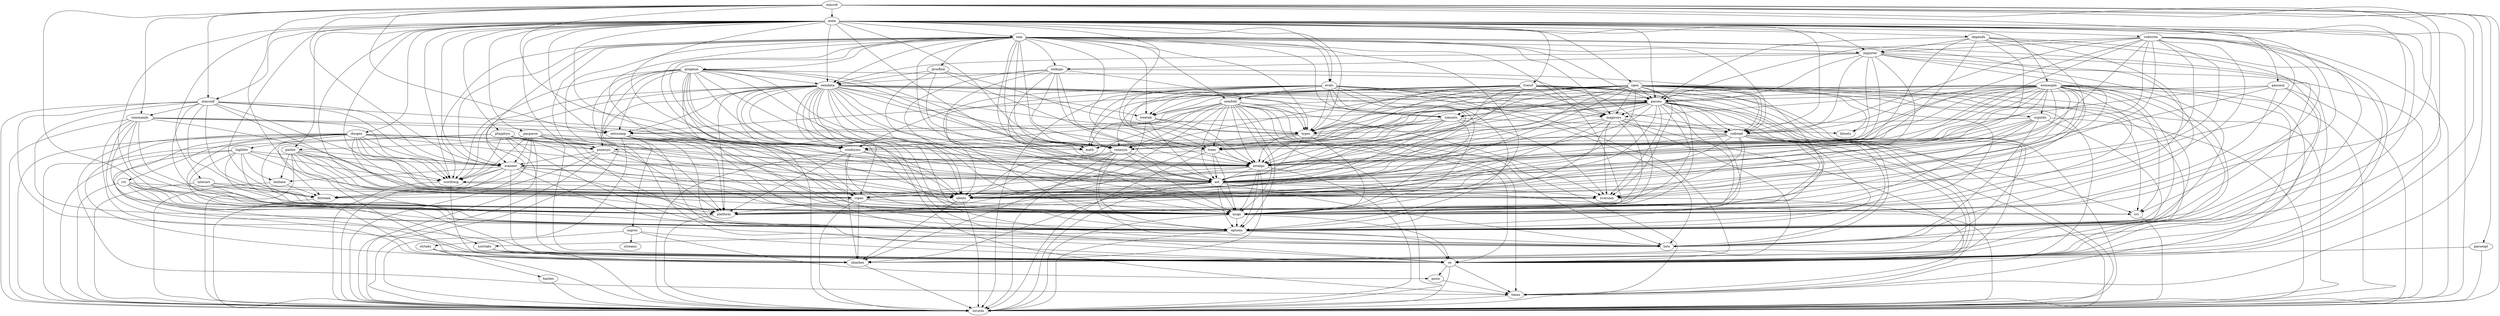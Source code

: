 digraph nimrod {
times -> strutils;
os -> strutils;
os -> times;
posix -> times;
os -> posix;
nhashes -> strutils;
nstrtabs -> os;
nstrtabs -> nhashes;
nstrtabs -> strutils;
options -> os;
options -> lists;
options -> strutils;
options -> nstrtabs;
msgs -> options;
msgs -> strutils;
msgs -> os;
nversion -> strutils;
crc -> strutils;
platform -> strutils;
ropes -> msgs;
ropes -> strutils;
ropes -> platform;
ropes -> nhashes;
ropes -> crc;
idents -> nhashes;
idents -> strutils;
ast -> msgs;
ast -> nhashes;
ast -> nversion;
ast -> options;
ast -> strutils;
ast -> crc;
ast -> ropes;
ast -> idents;
ast -> lists;
astalgo -> ast;
astalgo -> nhashes;
astalgo -> strutils;
astalgo -> options;
astalgo -> msgs;
astalgo -> ropes;
astalgo -> idents;
condsyms -> ast;
condsyms -> astalgo;
condsyms -> msgs;
condsyms -> nhashes;
condsyms -> platform;
condsyms -> strutils;
condsyms -> idents;
hashes -> strutils;
strtabs -> os;
strtabs -> hashes;
strtabs -> strutils;
osproc -> os;
osproc -> strtabs;
osproc -> streams;
osproc -> posix;
extccomp -> lists;
extccomp -> ropes;
extccomp -> os;
extccomp -> strutils;
extccomp -> osproc;
extccomp -> platform;
extccomp -> condsyms;
extccomp -> options;
extccomp -> msgs;
wordrecg -> nhashes;
wordrecg -> strutils;
wordrecg -> idents;
commands -> os;
commands -> msgs;
commands -> options;
commands -> nversion;
commands -> condsyms;
commands -> strutils;
commands -> extccomp;
commands -> platform;
commands -> lists;
commands -> wordrecg;
llstream -> strutils;
lexbase -> llstream;
lexbase -> strutils;
scanner -> nhashes;
scanner -> options;
scanner -> msgs;
scanner -> strutils;
scanner -> platform;
scanner -> idents;
scanner -> lexbase;
scanner -> llstream;
scanner -> wordrecg;
nimconf -> llstream;
nimconf -> nversion;
nimconf -> commands;
nimconf -> os;
nimconf -> strutils;
nimconf -> msgs;
nimconf -> platform;
nimconf -> condsyms;
nimconf -> scanner;
nimconf -> options;
nimconf -> idents;
nimconf -> wordrecg;
pnimsyn -> llstream;
pnimsyn -> scanner;
pnimsyn -> idents;
pnimsyn -> strutils;
pnimsyn -> ast;
pnimsyn -> msgs;
rnimsyn -> scanner;
rnimsyn -> options;
rnimsyn -> idents;
rnimsyn -> strutils;
rnimsyn -> ast;
rnimsyn -> msgs;
rnimsyn -> lists;
paslex -> nhashes;
paslex -> options;
paslex -> msgs;
paslex -> strutils;
paslex -> platform;
paslex -> idents;
paslex -> lexbase;
paslex -> wordrecg;
paslex -> scanner;
pasparse -> os;
pasparse -> llstream;
pasparse -> scanner;
pasparse -> paslex;
pasparse -> idents;
pasparse -> wordrecg;
pasparse -> strutils;
pasparse -> ast;
pasparse -> astalgo;
pasparse -> msgs;
pasparse -> options;
rodread -> os;
rodread -> options;
rodread -> strutils;
rodread -> nversion;
rodread -> ast;
rodread -> astalgo;
rodread -> msgs;
rodread -> platform;
rodread -> condsyms;
rodread -> ropes;
rodread -> idents;
rodread -> crc;
trees -> ast;
trees -> astalgo;
trees -> scanner;
trees -> msgs;
trees -> strutils;
types -> ast;
types -> astalgo;
types -> trees;
types -> msgs;
types -> strutils;
types -> platform;
magicsys -> ast;
magicsys -> astalgo;
magicsys -> nhashes;
magicsys -> msgs;
magicsys -> platform;
magicsys -> nversion;
magicsys -> times;
magicsys -> idents;
magicsys -> rodread;
nimsets -> ast;
nimsets -> astalgo;
nimsets -> trees;
nimsets -> nversion;
nimsets -> msgs;
nimsets -> platform;
nimsets -> bitsets;
nimsets -> types;
nimsets -> rnimsyn;
passes -> strutils;
passes -> lists;
passes -> options;
passes -> ast;
passes -> astalgo;
passes -> llstream;
passes -> msgs;
passes -> platform;
passes -> os;
passes -> condsyms;
passes -> idents;
passes -> rnimsyn;
passes -> types;
passes -> extccomp;
passes -> math;
passes -> magicsys;
passes -> nversion;
passes -> nimsets;
passes -> pnimsyn;
passes -> times;
passes -> rodread;
treetab -> nhashes;
treetab -> ast;
treetab -> astalgo;
treetab -> types;
semdata -> strutils;
semdata -> lists;
semdata -> options;
semdata -> scanner;
semdata -> ast;
semdata -> astalgo;
semdata -> trees;
semdata -> treetab;
semdata -> wordrecg;
semdata -> ropes;
semdata -> msgs;
semdata -> platform;
semdata -> os;
semdata -> condsyms;
semdata -> idents;
semdata -> rnimsyn;
semdata -> types;
semdata -> extccomp;
semdata -> math;
semdata -> magicsys;
semdata -> nversion;
semdata -> nimsets;
semdata -> pnimsyn;
semdata -> times;
semdata -> passes;
semdata -> rodread;
lookups -> ast;
lookups -> astalgo;
lookups -> idents;
lookups -> semdata;
lookups -> types;
lookups -> msgs;
lookups -> options;
lookups -> rodread;
lookups -> rnimsyn;
importer -> strutils;
importer -> os;
importer -> ast;
importer -> astalgo;
importer -> msgs;
importer -> options;
importer -> idents;
importer -> rodread;
importer -> lookups;
importer -> semdata;
importer -> passes;
rodwrite -> os;
rodwrite -> options;
rodwrite -> strutils;
rodwrite -> nversion;
rodwrite -> ast;
rodwrite -> astalgo;
rodwrite -> msgs;
rodwrite -> platform;
rodwrite -> condsyms;
rodwrite -> ropes;
rodwrite -> idents;
rodwrite -> crc;
rodwrite -> rodread;
rodwrite -> passes;
rodwrite -> importer;
semfold -> strutils;
semfold -> lists;
semfold -> options;
semfold -> ast;
semfold -> astalgo;
semfold -> trees;
semfold -> treetab;
semfold -> nimsets;
semfold -> times;
semfold -> nversion;
semfold -> platform;
semfold -> math;
semfold -> msgs;
semfold -> os;
semfold -> condsyms;
semfold -> idents;
semfold -> rnimsyn;
semfold -> types;
evals -> strutils;
evals -> magicsys;
evals -> lists;
evals -> options;
evals -> ast;
evals -> astalgo;
evals -> trees;
evals -> treetab;
evals -> nimsets;
evals -> msgs;
evals -> os;
evals -> condsyms;
evals -> idents;
evals -> rnimsyn;
evals -> types;
evals -> passes;
evals -> semfold;
procfind -> ast;
procfind -> astalgo;
procfind -> msgs;
procfind -> semdata;
procfind -> types;
pragmas -> os;
pragmas -> platform;
pragmas -> condsyms;
pragmas -> ast;
pragmas -> astalgo;
pragmas -> idents;
pragmas -> semdata;
pragmas -> msgs;
pragmas -> rnimsyn;
pragmas -> wordrecg;
pragmas -> ropes;
pragmas -> options;
pragmas -> strutils;
pragmas -> lists;
pragmas -> extccomp;
pragmas -> math;
pragmas -> magicsys;
sem -> strutils;
sem -> lists;
sem -> options;
sem -> scanner;
sem -> ast;
sem -> astalgo;
sem -> trees;
sem -> treetab;
sem -> wordrecg;
sem -> ropes;
sem -> msgs;
sem -> os;
sem -> condsyms;
sem -> idents;
sem -> rnimsyn;
sem -> types;
sem -> platform;
sem -> math;
sem -> magicsys;
sem -> pnimsyn;
sem -> nversion;
sem -> nimsets;
sem -> semdata;
sem -> evals;
sem -> semfold;
sem -> importer;
sem -> procfind;
sem -> lookups;
sem -> rodread;
sem -> pragmas;
sem -> passes;
rst -> os;
rst -> msgs;
rst -> strutils;
rst -> platform;
rst -> nhashes;
rst -> ropes;
rst -> options;
highlite -> nhashes;
highlite -> options;
highlite -> msgs;
highlite -> strutils;
highlite -> platform;
highlite -> idents;
highlite -> lexbase;
highlite -> wordrecg;
highlite -> scanner;
docgen -> ast;
docgen -> astalgo;
docgen -> strutils;
docgen -> nhashes;
docgen -> options;
docgen -> nversion;
docgen -> msgs;
docgen -> os;
docgen -> ropes;
docgen -> idents;
docgen -> wordrecg;
docgen -> math;
docgen -> pnimsyn;
docgen -> rnimsyn;
docgen -> scanner;
docgen -> rst;
docgen -> times;
docgen -> highlite;
ccgutils -> ast;
ccgutils -> astalgo;
ccgutils -> ropes;
ccgutils -> lists;
ccgutils -> nhashes;
ccgutils -> strutils;
ccgutils -> types;
ccgutils -> msgs;
cgen -> ast;
cgen -> astalgo;
cgen -> strutils;
cgen -> nhashes;
cgen -> trees;
cgen -> platform;
cgen -> magicsys;
cgen -> extccomp;
cgen -> options;
cgen -> nversion;
cgen -> nimsets;
cgen -> msgs;
cgen -> crc;
cgen -> bitsets;
cgen -> idents;
cgen -> lists;
cgen -> types;
cgen -> ccgutils;
cgen -> os;
cgen -> times;
cgen -> ropes;
cgen -> math;
cgen -> passes;
cgen -> rodread;
cgen -> wordrecg;
cgen -> rnimsyn;
cgen -> treetab;
ecmasgen -> ast;
ecmasgen -> astalgo;
ecmasgen -> strutils;
ecmasgen -> nhashes;
ecmasgen -> trees;
ecmasgen -> platform;
ecmasgen -> magicsys;
ecmasgen -> extccomp;
ecmasgen -> options;
ecmasgen -> nversion;
ecmasgen -> nimsets;
ecmasgen -> msgs;
ecmasgen -> crc;
ecmasgen -> bitsets;
ecmasgen -> idents;
ecmasgen -> lists;
ecmasgen -> types;
ecmasgen -> os;
ecmasgen -> times;
ecmasgen -> ropes;
ecmasgen -> math;
ecmasgen -> passes;
ecmasgen -> ccgutils;
ecmasgen -> wordrecg;
ecmasgen -> rnimsyn;
ecmasgen -> rodread;
ptmplsyn -> llstream;
ptmplsyn -> os;
ptmplsyn -> wordrecg;
ptmplsyn -> strutils;
ptmplsyn -> ast;
ptmplsyn -> astalgo;
ptmplsyn -> msgs;
ptmplsyn -> options;
ptmplsyn -> pnimsyn;
interact -> llstream;
interact -> strutils;
interact -> ropes;
interact -> nstrtabs;
interact -> msgs;
passaux -> strutils;
passaux -> ast;
passaux -> astalgo;
passaux -> passes;
passaux -> msgs;
passaux -> options;
depends -> os;
depends -> options;
depends -> ast;
depends -> astalgo;
depends -> msgs;
depends -> ropes;
depends -> idents;
depends -> passes;
depends -> importer;
transf -> strutils;
transf -> lists;
transf -> options;
transf -> ast;
transf -> astalgo;
transf -> trees;
transf -> treetab;
transf -> msgs;
transf -> os;
transf -> idents;
transf -> rnimsyn;
transf -> types;
transf -> passes;
transf -> semfold;
transf -> magicsys;
main -> llstream;
main -> strutils;
main -> ast;
main -> astalgo;
main -> scanner;
main -> pnimsyn;
main -> rnimsyn;
main -> options;
main -> msgs;
main -> os;
main -> lists;
main -> condsyms;
main -> paslex;
main -> pasparse;
main -> rodread;
main -> rodwrite;
main -> ropes;
main -> trees;
main -> wordrecg;
main -> sem;
main -> semdata;
main -> idents;
main -> passes;
main -> docgen;
main -> extccomp;
main -> cgen;
main -> ecmasgen;
main -> platform;
main -> ptmplsyn;
main -> interact;
main -> nimconf;
main -> importer;
main -> passaux;
main -> depends;
main -> transf;
main -> evals;
main -> types;
parseopt -> os;
parseopt -> strutils;
nimrod -> times;
nimrod -> commands;
nimrod -> scanner;
nimrod -> condsyms;
nimrod -> options;
nimrod -> msgs;
nimrod -> nversion;
nimrod -> nimconf;
nimrod -> ropes;
nimrod -> extccomp;
nimrod -> strutils;
nimrod -> os;
nimrod -> platform;
nimrod -> main;
nimrod -> parseopt;
}
